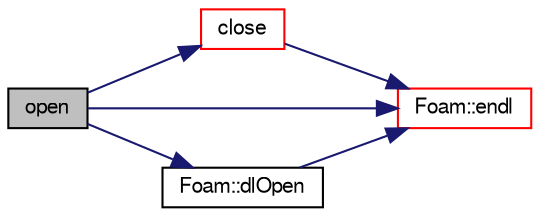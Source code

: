 digraph "open"
{
  bgcolor="transparent";
  edge [fontname="FreeSans",fontsize="10",labelfontname="FreeSans",labelfontsize="10"];
  node [fontname="FreeSans",fontsize="10",shape=record];
  rankdir="LR";
  Node14 [label="open",height=0.2,width=0.4,color="black", fillcolor="grey75", style="filled", fontcolor="black"];
  Node14 -> Node15 [color="midnightblue",fontsize="10",style="solid",fontname="FreeSans"];
  Node15 [label="close",height=0.2,width=0.4,color="red",URL="$a26066.html#a2570bf1050cfc54c7136b22ee759f51d",tooltip="Close the named library, optionally with warnings if problems occur. "];
  Node15 -> Node16 [color="midnightblue",fontsize="10",style="solid",fontname="FreeSans"];
  Node16 [label="Foam::endl",height=0.2,width=0.4,color="red",URL="$a21124.html#a2db8fe02a0d3909e9351bb4275b23ce4",tooltip="Add newline and flush stream. "];
  Node14 -> Node19 [color="midnightblue",fontsize="10",style="solid",fontname="FreeSans"];
  Node19 [label="Foam::dlOpen",height=0.2,width=0.4,color="black",URL="$a21124.html#a320ba0f3da0a79ae974f8869e80e4994",tooltip="open a shared library. Return handle to library. Print error message "];
  Node19 -> Node16 [color="midnightblue",fontsize="10",style="solid",fontname="FreeSans"];
  Node14 -> Node16 [color="midnightblue",fontsize="10",style="solid",fontname="FreeSans"];
}
